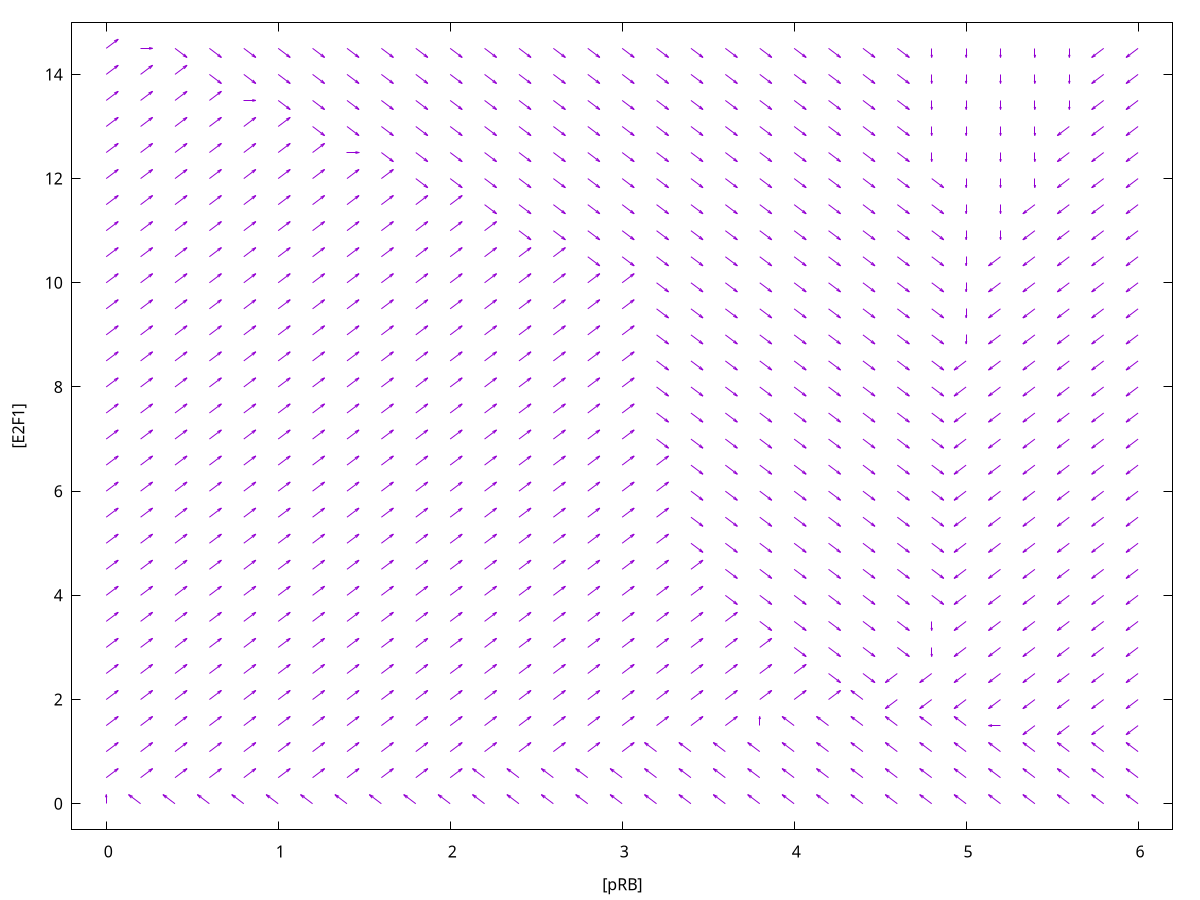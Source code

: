 set terminal postscript eps enhanced solid rounded
set output "model_small_fa1_0.01.eps"

set nokey
set xlabel "[pRB]"
set ylabel "[E2F1]"
set xrange [-0.2:6.2]
set yrange [-0.5:15]

plot '-' using 1:2:3:4 with vectors
0 0 0 0.175
0 0.5 0.07 0.175
0 1 0.07 0.175
0 1.5 0.07 0.175
0 2 0.07 0.175
0 2.5 0.07 0.175
0 3 0.07 0.175
0 3.5 0.07 0.175
0 4 0.07 0.175
0 4.5 0.07 0.175
0 5 0.07 0.175
0 5.5 0.07 0.175
0 6 0.07 0.175
0 6.5 0.07 0.175
0 7 0.07 0.175
0 7.5 0.07 0.175
0 8 0.07 0.175
0 8.5 0.07 0.175
0 9 0.07 0.175
0 9.5 0.07 0.175
0 10 0.07 0.175
0 10.5 0.07 0.175
0 11 0.07 0.175
0 11.5 0.07 0.175
0 12 0.07 0.175
0 12.5 0.07 0.175
0 13 0.07 0.175
0 13.5 0.07 0.175
0 14 0.07 0.175
0 14.5 0.07 0.175
0.2 0 -0.07 0.175
0.2 0.5 0.07 0.175
0.2 1 0.07 0.175
0.2 1.5 0.07 0.175
0.2 2 0.07 0.175
0.2 2.5 0.07 0.175
0.2 3 0.07 0.175
0.2 3.5 0.07 0.175
0.2 4 0.07 0.175
0.2 4.5 0.07 0.175
0.2 5 0.07 0.175
0.2 5.5 0.07 0.175
0.2 6 0.07 0.175
0.2 6.5 0.07 0.175
0.2 7 0.07 0.175
0.2 7.5 0.07 0.175
0.2 8 0.07 0.175
0.2 8.5 0.07 0.175
0.2 9 0.07 0.175
0.2 9.5 0.07 0.175
0.2 10 0.07 0.175
0.2 10.5 0.07 0.175
0.2 11 0.07 0.175
0.2 11.5 0.07 0.175
0.2 12 0.07 0.175
0.2 12.5 0.07 0.175
0.2 13 0.07 0.175
0.2 13.5 0.07 0.175
0.2 14 0.07 0.175
0.2 14.5 0.07 0
0.4 0 -0.07 0.175
0.4 0.5 0.07 0.175
0.4 1 0.07 0.175
0.4 1.5 0.07 0.175
0.4 2 0.07 0.175
0.4 2.5 0.07 0.175
0.4 3 0.07 0.175
0.4 3.5 0.07 0.175
0.4 4 0.07 0.175
0.4 4.5 0.07 0.175
0.4 5 0.07 0.175
0.4 5.5 0.07 0.175
0.4 6 0.07 0.175
0.4 6.5 0.07 0.175
0.4 7 0.07 0.175
0.4 7.5 0.07 0.175
0.4 8 0.07 0.175
0.4 8.5 0.07 0.175
0.4 9 0.07 0.175
0.4 9.5 0.07 0.175
0.4 10 0.07 0.175
0.4 10.5 0.07 0.175
0.4 11 0.07 0.175
0.4 11.5 0.07 0.175
0.4 12 0.07 0.175
0.4 12.5 0.07 0.175
0.4 13 0.07 0.175
0.4 13.5 0.07 0.175
0.4 14 0.07 0.175
0.4 14.5 0.07 -0.175
0.6 0 -0.07 0.175
0.6 0.5 0.07 0.175
0.6 1 0.07 0.175
0.6 1.5 0.07 0.175
0.6 2 0.07 0.175
0.6 2.5 0.07 0.175
0.6 3 0.07 0.175
0.6 3.5 0.07 0.175
0.6 4 0.07 0.175
0.6 4.5 0.07 0.175
0.6 5 0.07 0.175
0.6 5.5 0.07 0.175
0.6 6 0.07 0.175
0.6 6.5 0.07 0.175
0.6 7 0.07 0.175
0.6 7.5 0.07 0.175
0.6 8 0.07 0.175
0.6 8.5 0.07 0.175
0.6 9 0.07 0.175
0.6 9.5 0.07 0.175
0.6 10 0.07 0.175
0.6 10.5 0.07 0.175
0.6 11 0.07 0.175
0.6 11.5 0.07 0.175
0.6 12 0.07 0.175
0.6 12.5 0.07 0.175
0.6 13 0.07 0.175
0.6 13.5 0.07 0.175
0.6 14 0.07 -0.175
0.6 14.5 0.07 -0.175
0.8 0 -0.07 0.175
0.8 0.5 0.07 0.175
0.8 1 0.07 0.175
0.8 1.5 0.07 0.175
0.8 2 0.07 0.175
0.8 2.5 0.07 0.175
0.8 3 0.07 0.175
0.8 3.5 0.07 0.175
0.8 4 0.07 0.175
0.8 4.5 0.07 0.175
0.8 5 0.07 0.175
0.8 5.5 0.07 0.175
0.8 6 0.07 0.175
0.8 6.5 0.07 0.175
0.8 7 0.07 0.175
0.8 7.5 0.07 0.175
0.8 8 0.07 0.175
0.8 8.5 0.07 0.175
0.8 9 0.07 0.175
0.8 9.5 0.07 0.175
0.8 10 0.07 0.175
0.8 10.5 0.07 0.175
0.8 11 0.07 0.175
0.8 11.5 0.07 0.175
0.8 12 0.07 0.175
0.8 12.5 0.07 0.175
0.8 13 0.07 0.175
0.8 13.5 0.07 0
0.8 14 0.07 -0.175
0.8 14.5 0.07 -0.175
1 0 -0.07 0.175
1 0.5 0.07 0.175
1 1 0.07 0.175
1 1.5 0.07 0.175
1 2 0.07 0.175
1 2.5 0.07 0.175
1 3 0.07 0.175
1 3.5 0.07 0.175
1 4 0.07 0.175
1 4.5 0.07 0.175
1 5 0.07 0.175
1 5.5 0.07 0.175
1 6 0.07 0.175
1 6.5 0.07 0.175
1 7 0.07 0.175
1 7.5 0.07 0.175
1 8 0.07 0.175
1 8.5 0.07 0.175
1 9 0.07 0.175
1 9.5 0.07 0.175
1 10 0.07 0.175
1 10.5 0.07 0.175
1 11 0.07 0.175
1 11.5 0.07 0.175
1 12 0.07 0.175
1 12.5 0.07 0.175
1 13 0.07 0.175
1 13.5 0.07 -0.175
1 14 0.07 -0.175
1 14.5 0.07 -0.175
1.2 0 -0.07 0.175
1.2 0.5 0.07 0.175
1.2 1 0.07 0.175
1.2 1.5 0.07 0.175
1.2 2 0.07 0.175
1.2 2.5 0.07 0.175
1.2 3 0.07 0.175
1.2 3.5 0.07 0.175
1.2 4 0.07 0.175
1.2 4.5 0.07 0.175
1.2 5 0.07 0.175
1.2 5.5 0.07 0.175
1.2 6 0.07 0.175
1.2 6.5 0.07 0.175
1.2 7 0.07 0.175
1.2 7.5 0.07 0.175
1.2 8 0.07 0.175
1.2 8.5 0.07 0.175
1.2 9 0.07 0.175
1.2 9.5 0.07 0.175
1.2 10 0.07 0.175
1.2 10.5 0.07 0.175
1.2 11 0.07 0.175
1.2 11.5 0.07 0.175
1.2 12 0.07 0.175
1.2 12.5 0.07 0.175
1.2 13 0.07 -0.175
1.2 13.5 0.07 -0.175
1.2 14 0.07 -0.175
1.2 14.5 0.07 -0.175
1.4 0 -0.07 0.175
1.4 0.5 0.07 0.175
1.4 1 0.07 0.175
1.4 1.5 0.07 0.175
1.4 2 0.07 0.175
1.4 2.5 0.07 0.175
1.4 3 0.07 0.175
1.4 3.5 0.07 0.175
1.4 4 0.07 0.175
1.4 4.5 0.07 0.175
1.4 5 0.07 0.175
1.4 5.5 0.07 0.175
1.4 6 0.07 0.175
1.4 6.5 0.07 0.175
1.4 7 0.07 0.175
1.4 7.5 0.07 0.175
1.4 8 0.07 0.175
1.4 8.5 0.07 0.175
1.4 9 0.07 0.175
1.4 9.5 0.07 0.175
1.4 10 0.07 0.175
1.4 10.5 0.07 0.175
1.4 11 0.07 0.175
1.4 11.5 0.07 0.175
1.4 12 0.07 0.175
1.4 12.5 0.07 0
1.4 13 0.07 -0.175
1.4 13.5 0.07 -0.175
1.4 14 0.07 -0.175
1.4 14.5 0.07 -0.175
1.6 0 -0.07 0.175
1.6 0.5 0.07 0.175
1.6 1 0.07 0.175
1.6 1.5 0.07 0.175
1.6 2 0.07 0.175
1.6 2.5 0.07 0.175
1.6 3 0.07 0.175
1.6 3.5 0.07 0.175
1.6 4 0.07 0.175
1.6 4.5 0.07 0.175
1.6 5 0.07 0.175
1.6 5.5 0.07 0.175
1.6 6 0.07 0.175
1.6 6.5 0.07 0.175
1.6 7 0.07 0.175
1.6 7.5 0.07 0.175
1.6 8 0.07 0.175
1.6 8.5 0.07 0.175
1.6 9 0.07 0.175
1.6 9.5 0.07 0.175
1.6 10 0.07 0.175
1.6 10.5 0.07 0.175
1.6 11 0.07 0.175
1.6 11.5 0.07 0.175
1.6 12 0.07 0.175
1.6 12.5 0.07 -0.175
1.6 13 0.07 -0.175
1.6 13.5 0.07 -0.175
1.6 14 0.07 -0.175
1.6 14.5 0.07 -0.175
1.8 0 -0.07 0.175
1.8 0.5 0.07 0.175
1.8 1 0.07 0.175
1.8 1.5 0.07 0.175
1.8 2 0.07 0.175
1.8 2.5 0.07 0.175
1.8 3 0.07 0.175
1.8 3.5 0.07 0.175
1.8 4 0.07 0.175
1.8 4.5 0.07 0.175
1.8 5 0.07 0.175
1.8 5.5 0.07 0.175
1.8 6 0.07 0.175
1.8 6.5 0.07 0.175
1.8 7 0.07 0.175
1.8 7.5 0.07 0.175
1.8 8 0.07 0.175
1.8 8.5 0.07 0.175
1.8 9 0.07 0.175
1.8 9.5 0.07 0.175
1.8 10 0.07 0.175
1.8 10.5 0.07 0.175
1.8 11 0.07 0.175
1.8 11.5 0.07 0.175
1.8 12 0.07 -0.175
1.8 12.5 0.07 -0.175
1.8 13 0.07 -0.175
1.8 13.5 0.07 -0.175
1.8 14 0.07 -0.175
1.8 14.5 0.07 -0.175
2 0 -0.07 0.175
2 0.5 0.07 0.175
2 1 0.07 0.175
2 1.5 0.07 0.175
2 2 0.07 0.175
2 2.5 0.07 0.175
2 3 0.07 0.175
2 3.5 0.07 0.175
2 4 0.07 0.175
2 4.5 0.07 0.175
2 5 0.07 0.175
2 5.5 0.07 0.175
2 6 0.07 0.175
2 6.5 0.07 0.175
2 7 0.07 0.175
2 7.5 0.07 0.175
2 8 0.07 0.175
2 8.5 0.07 0.175
2 9 0.07 0.175
2 9.5 0.07 0.175
2 10 0.07 0.175
2 10.5 0.07 0.175
2 11 0.07 0.175
2 11.5 0.07 0.175
2 12 0.07 -0.175
2 12.5 0.07 -0.175
2 13 0.07 -0.175
2 13.5 0.07 -0.175
2 14 0.07 -0.175
2 14.5 0.07 -0.175
2.2 0 -0.07 0.175
2.2 0.5 -0.07 0.175
2.2 1 0.07 0.175
2.2 1.5 0.07 0.175
2.2 2 0.07 0.175
2.2 2.5 0.07 0.175
2.2 3 0.07 0.175
2.2 3.5 0.07 0.175
2.2 4 0.07 0.175
2.2 4.5 0.07 0.175
2.2 5 0.07 0.175
2.2 5.5 0.07 0.175
2.2 6 0.07 0.175
2.2 6.5 0.07 0.175
2.2 7 0.07 0.175
2.2 7.5 0.07 0.175
2.2 8 0.07 0.175
2.2 8.5 0.07 0.175
2.2 9 0.07 0.175
2.2 9.5 0.07 0.175
2.2 10 0.07 0.175
2.2 10.5 0.07 0.175
2.2 11 0.07 0.175
2.2 11.5 0.07 -0.175
2.2 12 0.07 -0.175
2.2 12.5 0.07 -0.175
2.2 13 0.07 -0.175
2.2 13.5 0.07 -0.175
2.2 14 0.07 -0.175
2.2 14.5 0.07 -0.175
2.4 0 -0.07 0.175
2.4 0.5 -0.07 0.175
2.4 1 0.07 0.175
2.4 1.5 0.07 0.175
2.4 2 0.07 0.175
2.4 2.5 0.07 0.175
2.4 3 0.07 0.175
2.4 3.5 0.07 0.175
2.4 4 0.07 0.175
2.4 4.5 0.07 0.175
2.4 5 0.07 0.175
2.4 5.5 0.07 0.175
2.4 6 0.07 0.175
2.4 6.5 0.07 0.175
2.4 7 0.07 0.175
2.4 7.5 0.07 0.175
2.4 8 0.07 0.175
2.4 8.5 0.07 0.175
2.4 9 0.07 0.175
2.4 9.5 0.07 0.175
2.4 10 0.07 0.175
2.4 10.5 0.07 0.175
2.4 11 0.07 -0.175
2.4 11.5 0.07 -0.175
2.4 12 0.07 -0.175
2.4 12.5 0.07 -0.175
2.4 13 0.07 -0.175
2.4 13.5 0.07 -0.175
2.4 14 0.07 -0.175
2.4 14.5 0.07 -0.175
2.6 0 -0.07 0.175
2.6 0.5 -0.07 0.175
2.6 1 0.07 0.175
2.6 1.5 0.07 0.175
2.6 2 0.07 0.175
2.6 2.5 0.07 0.175
2.6 3 0.07 0.175
2.6 3.5 0.07 0.175
2.6 4 0.07 0.175
2.6 4.5 0.07 0.175
2.6 5 0.07 0.175
2.6 5.5 0.07 0.175
2.6 6 0.07 0.175
2.6 6.5 0.07 0.175
2.6 7 0.07 0.175
2.6 7.5 0.07 0.175
2.6 8 0.07 0.175
2.6 8.5 0.07 0.175
2.6 9 0.07 0.175
2.6 9.5 0.07 0.175
2.6 10 0.07 0.175
2.6 10.5 0.07 0.175
2.6 11 0.07 -0.175
2.6 11.5 0.07 -0.175
2.6 12 0.07 -0.175
2.6 12.5 0.07 -0.175
2.6 13 0.07 -0.175
2.6 13.5 0.07 -0.175
2.6 14 0.07 -0.175
2.6 14.5 0.07 -0.175
2.8 0 -0.07 0.175
2.8 0.5 -0.07 0.175
2.8 1 0.07 0.175
2.8 1.5 0.07 0.175
2.8 2 0.07 0.175
2.8 2.5 0.07 0.175
2.8 3 0.07 0.175
2.8 3.5 0.07 0.175
2.8 4 0.07 0.175
2.8 4.5 0.07 0.175
2.8 5 0.07 0.175
2.8 5.5 0.07 0.175
2.8 6 0.07 0.175
2.8 6.5 0.07 0.175
2.8 7 0.07 0.175
2.8 7.5 0.07 0.175
2.8 8 0.07 0.175
2.8 8.5 0.07 0.175
2.8 9 0.07 0.175
2.8 9.5 0.07 0.175
2.8 10 0.07 0.175
2.8 10.5 0.07 -0.175
2.8 11 0.07 -0.175
2.8 11.5 0.07 -0.175
2.8 12 0.07 -0.175
2.8 12.5 0.07 -0.175
2.8 13 0.07 -0.175
2.8 13.5 0.07 -0.175
2.8 14 0.07 -0.175
2.8 14.5 0.07 -0.175
3 0 -0.07 0.175
3 0.5 -0.07 0.175
3 1 0.07 0.175
3 1.5 0.07 0.175
3 2 0.07 0.175
3 2.5 0.07 0.175
3 3 0.07 0.175
3 3.5 0.07 0.175
3 4 0.07 0.175
3 4.5 0.07 0.175
3 5 0.07 0.175
3 5.5 0.07 0.175
3 6 0.07 0.175
3 6.5 0.07 0.175
3 7 0.07 0.175
3 7.5 0.07 0.175
3 8 0.07 0.175
3 8.5 0.07 0.175
3 9 0.07 0.175
3 9.5 0.07 0.175
3 10 0.07 0.175
3 10.5 0.07 -0.175
3 11 0.07 -0.175
3 11.5 0.07 -0.175
3 12 0.07 -0.175
3 12.5 0.07 -0.175
3 13 0.07 -0.175
3 13.5 0.07 -0.175
3 14 0.07 -0.175
3 14.5 0.07 -0.175
3.2 0 -0.07 0.175
3.2 0.5 -0.07 0.175
3.2 1 -0.07 0.175
3.2 1.5 0.07 0.175
3.2 2 0.07 0.175
3.2 2.5 0.07 0.175
3.2 3 0.07 0.175
3.2 3.5 0.07 0.175
3.2 4 0.07 0.175
3.2 4.5 0.07 0.175
3.2 5 0.07 0.175
3.2 5.5 0.07 0.175
3.2 6 0.07 0.175
3.2 6.5 0.07 0.175
3.2 7 0.07 -0.175
3.2 7.5 0.07 -0.175
3.2 8 0.07 -0.175
3.2 8.5 0.07 -0.175
3.2 9 0.07 -0.175
3.2 9.5 0.07 -0.175
3.2 10 0.07 -0.175
3.2 10.5 0.07 -0.175
3.2 11 0.07 -0.175
3.2 11.5 0.07 -0.175
3.2 12 0.07 -0.175
3.2 12.5 0.07 -0.175
3.2 13 0.07 -0.175
3.2 13.5 0.07 -0.175
3.2 14 0.07 -0.175
3.2 14.5 0.07 -0.175
3.4 0 -0.07 0.175
3.4 0.5 -0.07 0.175
3.4 1 -0.07 0.175
3.4 1.5 0.07 0.175
3.4 2 0.07 0.175
3.4 2.5 0.07 0.175
3.4 3 0.07 0.175
3.4 3.5 0.07 0.175
3.4 4 0.07 0.175
3.4 4.5 0.07 0.175
3.4 5 0.07 -0.175
3.4 5.5 0.07 -0.175
3.4 6 0.07 -0.175
3.4 6.5 0.07 -0.175
3.4 7 0.07 -0.175
3.4 7.5 0.07 -0.175
3.4 8 0.07 -0.175
3.4 8.5 0.07 -0.175
3.4 9 0.07 -0.175
3.4 9.5 0.07 -0.175
3.4 10 0.07 -0.175
3.4 10.5 0.07 -0.175
3.4 11 0.07 -0.175
3.4 11.5 0.07 -0.175
3.4 12 0.07 -0.175
3.4 12.5 0.07 -0.175
3.4 13 0.07 -0.175
3.4 13.5 0.07 -0.175
3.4 14 0.07 -0.175
3.4 14.5 0.07 -0.175
3.6 0 -0.07 0.175
3.6 0.5 -0.07 0.175
3.6 1 -0.07 0.175
3.6 1.5 0.07 0.175
3.6 2 0.07 0.175
3.6 2.5 0.07 0.175
3.6 3 0.07 0.175
3.6 3.5 0.07 0.175
3.6 4 0.07 -0.175
3.6 4.5 0.07 -0.175
3.6 5 0.07 -0.175
3.6 5.5 0.07 -0.175
3.6 6 0.07 -0.175
3.6 6.5 0.07 -0.175
3.6 7 0.07 -0.175
3.6 7.5 0.07 -0.175
3.6 8 0.07 -0.175
3.6 8.5 0.07 -0.175
3.6 9 0.07 -0.175
3.6 9.5 0.07 -0.175
3.6 10 0.07 -0.175
3.6 10.5 0.07 -0.175
3.6 11 0.07 -0.175
3.6 11.5 0.07 -0.175
3.6 12 0.07 -0.175
3.6 12.5 0.07 -0.175
3.6 13 0.07 -0.175
3.6 13.5 0.07 -0.175
3.6 14 0.07 -0.175
3.6 14.5 0.07 -0.175
3.8 0 -0.07 0.175
3.8 0.5 -0.07 0.175
3.8 1 -0.07 0.175
3.8 1.5 0 0.175
3.8 2 0.07 0.175
3.8 2.5 0.07 0.175
3.8 3 0.07 0.175
3.8 3.5 0.07 -0.175
3.8 4 0.07 -0.175
3.8 4.5 0.07 -0.175
3.8 5 0.07 -0.175
3.8 5.5 0.07 -0.175
3.8 6 0.07 -0.175
3.8 6.5 0.07 -0.175
3.8 7 0.07 -0.175
3.8 7.5 0.07 -0.175
3.8 8 0.07 -0.175
3.8 8.5 0.07 -0.175
3.8 9 0.07 -0.175
3.8 9.5 0.07 -0.175
3.8 10 0.07 -0.175
3.8 10.5 0.07 -0.175
3.8 11 0.07 -0.175
3.8 11.5 0.07 -0.175
3.8 12 0.07 -0.175
3.8 12.5 0.07 -0.175
3.8 13 0.07 -0.175
3.8 13.5 0.07 -0.175
3.8 14 0.07 -0.175
3.8 14.5 0.07 -0.175
4 0 -0.07 0.175
4 0.5 -0.07 0.175
4 1 -0.07 0.175
4 1.5 -0.07 0.175
4 2 0.07 0.175
4 2.5 0.07 0.175
4 3 0.07 -0.175
4 3.5 0.07 -0.175
4 4 0.07 -0.175
4 4.5 0.07 -0.175
4 5 0.07 -0.175
4 5.5 0.07 -0.175
4 6 0.07 -0.175
4 6.5 0.07 -0.175
4 7 0.07 -0.175
4 7.5 0.07 -0.175
4 8 0.07 -0.175
4 8.5 0.07 -0.175
4 9 0.07 -0.175
4 9.5 0.07 -0.175
4 10 0.07 -0.175
4 10.5 0.07 -0.175
4 11 0.07 -0.175
4 11.5 0.07 -0.175
4 12 0.07 -0.175
4 12.5 0.07 -0.175
4 13 0.07 -0.175
4 13.5 0.07 -0.175
4 14 0.07 -0.175
4 14.5 0.07 -0.175
4.2 0 -0.07 0.175
4.2 0.5 -0.07 0.175
4.2 1 -0.07 0.175
4.2 1.5 -0.07 0.175
4.2 2 0.07 0.175
4.2 2.5 0.07 -0.175
4.2 3 0.07 -0.175
4.2 3.5 0.07 -0.175
4.2 4 0.07 -0.175
4.2 4.5 0.07 -0.175
4.2 5 0.07 -0.175
4.2 5.5 0.07 -0.175
4.2 6 0.07 -0.175
4.2 6.5 0.07 -0.175
4.2 7 0.07 -0.175
4.2 7.5 0.07 -0.175
4.2 8 0.07 -0.175
4.2 8.5 0.07 -0.175
4.2 9 0.07 -0.175
4.2 9.5 0.07 -0.175
4.2 10 0.07 -0.175
4.2 10.5 0.07 -0.175
4.2 11 0.07 -0.175
4.2 11.5 0.07 -0.175
4.2 12 0.07 -0.175
4.2 12.5 0.07 -0.175
4.2 13 0.07 -0.175
4.2 13.5 0.07 -0.175
4.2 14 0.07 -0.175
4.2 14.5 0.07 -0.175
4.4 0 -0.07 0.175
4.4 0.5 -0.07 0.175
4.4 1 -0.07 0.175
4.4 1.5 -0.07 0.175
4.4 2 -0.07 0.175
4.4 2.5 0.07 -0.175
4.4 3 0.07 -0.175
4.4 3.5 0.07 -0.175
4.4 4 0.07 -0.175
4.4 4.5 0.07 -0.175
4.4 5 0.07 -0.175
4.4 5.5 0.07 -0.175
4.4 6 0.07 -0.175
4.4 6.5 0.07 -0.175
4.4 7 0.07 -0.175
4.4 7.5 0.07 -0.175
4.4 8 0.07 -0.175
4.4 8.5 0.07 -0.175
4.4 9 0.07 -0.175
4.4 9.5 0.07 -0.175
4.4 10 0.07 -0.175
4.4 10.5 0.07 -0.175
4.4 11 0.07 -0.175
4.4 11.5 0.07 -0.175
4.4 12 0.07 -0.175
4.4 12.5 0.07 -0.175
4.4 13 0.07 -0.175
4.4 13.5 0.07 -0.175
4.4 14 0.07 -0.175
4.4 14.5 0.07 -0.175
4.6 0 -0.07 0.175
4.6 0.5 -0.07 0.175
4.6 1 -0.07 0.175
4.6 1.5 -0.07 0.175
4.6 2 -0.07 -0.175
4.6 2.5 -0.07 -0.175
4.6 3 0.07 -0.175
4.6 3.5 0.07 -0.175
4.6 4 0.07 -0.175
4.6 4.5 0.07 -0.175
4.6 5 0.07 -0.175
4.6 5.5 0.07 -0.175
4.6 6 0.07 -0.175
4.6 6.5 0.07 -0.175
4.6 7 0.07 -0.175
4.6 7.5 0.07 -0.175
4.6 8 0.07 -0.175
4.6 8.5 0.07 -0.175
4.6 9 0.07 -0.175
4.6 9.5 0.07 -0.175
4.6 10 0.07 -0.175
4.6 10.5 0.07 -0.175
4.6 11 0.07 -0.175
4.6 11.5 0.07 -0.175
4.6 12 0.07 -0.175
4.6 12.5 0.07 -0.175
4.6 13 0.07 -0.175
4.6 13.5 0.07 -0.175
4.6 14 0.07 -0.175
4.6 14.5 0.07 -0.175
4.8 0 -0.07 0.175
4.8 0.5 -0.07 0.175
4.8 1 -0.07 0.175
4.8 1.5 -0.07 0.175
4.8 2 -0.07 -0.175
4.8 2.5 -0.07 -0.175
4.8 3 0 -0.175
4.8 3.5 0 -0.175
4.8 4 0.07 -0.175
4.8 4.5 0.07 -0.175
4.8 5 0.07 -0.175
4.8 5.5 0.07 -0.175
4.8 6 0.07 -0.175
4.8 6.5 0.07 -0.175
4.8 7 0.07 -0.175
4.8 7.5 0.07 -0.175
4.8 8 0.07 -0.175
4.8 8.5 0.07 -0.175
4.8 9 0.07 -0.175
4.8 9.5 0.07 -0.175
4.8 10 0.07 -0.175
4.8 10.5 0.07 -0.175
4.8 11 0.07 -0.175
4.8 11.5 0.07 -0.175
4.8 12 0.07 -0.175
4.8 12.5 0 -0.175
4.8 13 0 -0.175
4.8 13.5 0 -0.175
4.8 14 0 -0.175
4.8 14.5 0 -0.175
5 0 -0.07 0.175
5 0.5 -0.07 0.175
5 1 -0.07 0.175
5 1.5 -0.07 0.175
5 2 -0.07 -0.175
5 2.5 -0.07 -0.175
5 3 -0.07 -0.175
5 3.5 -0.07 -0.175
5 4 -0.07 -0.175
5 4.5 -0.07 -0.175
5 5 -0.07 -0.175
5 5.5 -0.07 -0.175
5 6 -0.07 -0.175
5 6.5 -0.07 -0.175
5 7 -0.07 -0.175
5 7.5 -0.07 -0.175
5 8 -0.07 -0.175
5 8.5 -0.07 -0.175
5 9 0 -0.175
5 9.5 0 -0.175
5 10 0 -0.175
5 10.5 0 -0.175
5 11 0 -0.175
5 11.5 0 -0.175
5 12 0 -0.175
5 12.5 0 -0.175
5 13 0 -0.175
5 13.5 0 -0.175
5 14 0 -0.175
5 14.5 0 -0.175
5.2 0 -0.07 0.175
5.2 0.5 -0.07 0.175
5.2 1 -0.07 0.175
5.2 1.5 -0.07 0
5.2 2 -0.07 -0.175
5.2 2.5 -0.07 -0.175
5.2 3 -0.07 -0.175
5.2 3.5 -0.07 -0.175
5.2 4 -0.07 -0.175
5.2 4.5 -0.07 -0.175
5.2 5 -0.07 -0.175
5.2 5.5 -0.07 -0.175
5.2 6 -0.07 -0.175
5.2 6.5 -0.07 -0.175
5.2 7 -0.07 -0.175
5.2 7.5 -0.07 -0.175
5.2 8 -0.07 -0.175
5.2 8.5 -0.07 -0.175
5.2 9 -0.07 -0.175
5.2 9.5 -0.07 -0.175
5.2 10 -0.07 -0.175
5.2 10.5 -0.07 -0.175
5.2 11 0 -0.175
5.2 11.5 0 -0.175
5.2 12 0 -0.175
5.2 12.5 0 -0.175
5.2 13 0 -0.175
5.2 13.5 0 -0.175
5.2 14 0 -0.175
5.2 14.5 0 -0.175
5.4 0 -0.07 0.175
5.4 0.5 -0.07 0.175
5.4 1 -0.07 0.175
5.4 1.5 -0.07 -0.175
5.4 2 -0.07 -0.175
5.4 2.5 -0.07 -0.175
5.4 3 -0.07 -0.175
5.4 3.5 -0.07 -0.175
5.4 4 -0.07 -0.175
5.4 4.5 -0.07 -0.175
5.4 5 -0.07 -0.175
5.4 5.5 -0.07 -0.175
5.4 6 -0.07 -0.175
5.4 6.5 -0.07 -0.175
5.4 7 -0.07 -0.175
5.4 7.5 -0.07 -0.175
5.4 8 -0.07 -0.175
5.4 8.5 -0.07 -0.175
5.4 9 -0.07 -0.175
5.4 9.5 -0.07 -0.175
5.4 10 -0.07 -0.175
5.4 10.5 -0.07 -0.175
5.4 11 -0.07 -0.175
5.4 11.5 -0.07 -0.175
5.4 12 0 -0.175
5.4 12.5 0 -0.175
5.4 13 0 -0.175
5.4 13.5 0 -0.175
5.4 14 0 -0.175
5.4 14.5 0 -0.175
5.6 0 -0.07 0.175
5.6 0.5 -0.07 0.175
5.6 1 -0.07 0.175
5.6 1.5 -0.07 -0.175
5.6 2 -0.07 -0.175
5.6 2.5 -0.07 -0.175
5.6 3 -0.07 -0.175
5.6 3.5 -0.07 -0.175
5.6 4 -0.07 -0.175
5.6 4.5 -0.07 -0.175
5.6 5 -0.07 -0.175
5.6 5.5 -0.07 -0.175
5.6 6 -0.07 -0.175
5.6 6.5 -0.07 -0.175
5.6 7 -0.07 -0.175
5.6 7.5 -0.07 -0.175
5.6 8 -0.07 -0.175
5.6 8.5 -0.07 -0.175
5.6 9 -0.07 -0.175
5.6 9.5 -0.07 -0.175
5.6 10 -0.07 -0.175
5.6 10.5 -0.07 -0.175
5.6 11 -0.07 -0.175
5.6 11.5 -0.07 -0.175
5.6 12 -0.07 -0.175
5.6 12.5 -0.07 -0.175
5.6 13 -0.07 -0.175
5.6 13.5 0 -0.175
5.6 14 0 -0.175
5.6 14.5 0 -0.175
5.8 0 -0.07 0.175
5.8 0.5 -0.07 0.175
5.8 1 -0.07 0.175
5.8 1.5 -0.07 -0.175
5.8 2 -0.07 -0.175
5.8 2.5 -0.07 -0.175
5.8 3 -0.07 -0.175
5.8 3.5 -0.07 -0.175
5.8 4 -0.07 -0.175
5.8 4.5 -0.07 -0.175
5.8 5 -0.07 -0.175
5.8 5.5 -0.07 -0.175
5.8 6 -0.07 -0.175
5.8 6.5 -0.07 -0.175
5.8 7 -0.07 -0.175
5.8 7.5 -0.07 -0.175
5.8 8 -0.07 -0.175
5.8 8.5 -0.07 -0.175
5.8 9 -0.07 -0.175
5.8 9.5 -0.07 -0.175
5.8 10 -0.07 -0.175
5.8 10.5 -0.07 -0.175
5.8 11 -0.07 -0.175
5.8 11.5 -0.07 -0.175
5.8 12 -0.07 -0.175
5.8 12.5 -0.07 -0.175
5.8 13 -0.07 -0.175
5.8 13.5 -0.07 -0.175
5.8 14 -0.07 -0.175
5.8 14.5 -0.07 -0.175
6 0 -0.07 0.175
6 0.5 -0.07 0.175
6 1 -0.07 0.175
6 1.5 -0.07 -0.175
6 2 -0.07 -0.175
6 2.5 -0.07 -0.175
6 3 -0.07 -0.175
6 3.5 -0.07 -0.175
6 4 -0.07 -0.175
6 4.5 -0.07 -0.175
6 5 -0.07 -0.175
6 5.5 -0.07 -0.175
6 6 -0.07 -0.175
6 6.5 -0.07 -0.175
6 7 -0.07 -0.175
6 7.5 -0.07 -0.175
6 8 -0.07 -0.175
6 8.5 -0.07 -0.175
6 9 -0.07 -0.175
6 9.5 -0.07 -0.175
6 10 -0.07 -0.175
6 10.5 -0.07 -0.175
6 11 -0.07 -0.175
6 11.5 -0.07 -0.175
6 12 -0.07 -0.175
6 12.5 -0.07 -0.175
6 13 -0.07 -0.175
6 13.5 -0.07 -0.175
6 14 -0.07 -0.175
6 14.5 -0.07 -0.175
e

